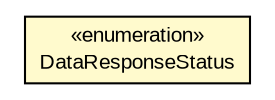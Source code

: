 #!/usr/local/bin/dot
#
# Class diagram 
# Generated by UMLGraph version R5_6-24-gf6e263 (http://www.umlgraph.org/)
#

digraph G {
	edge [fontname="arial",fontsize=10,labelfontname="arial",labelfontsize=10];
	node [fontname="arial",fontsize=10,shape=plaintext];
	nodesep=0.25;
	ranksep=0.5;
	// org.miloss.fgsms.services.interfaces.datacollector.DataResponseStatus
	c286239 [label=<<table title="org.miloss.fgsms.services.interfaces.datacollector.DataResponseStatus" border="0" cellborder="1" cellspacing="0" cellpadding="2" port="p" bgcolor="lemonChiffon" href="./DataResponseStatus.html">
		<tr><td><table border="0" cellspacing="0" cellpadding="1">
<tr><td align="center" balign="center"> &#171;enumeration&#187; </td></tr>
<tr><td align="center" balign="center"> DataResponseStatus </td></tr>
		</table></td></tr>
		</table>>, URL="./DataResponseStatus.html", fontname="arial", fontcolor="black", fontsize=10.0];
}


